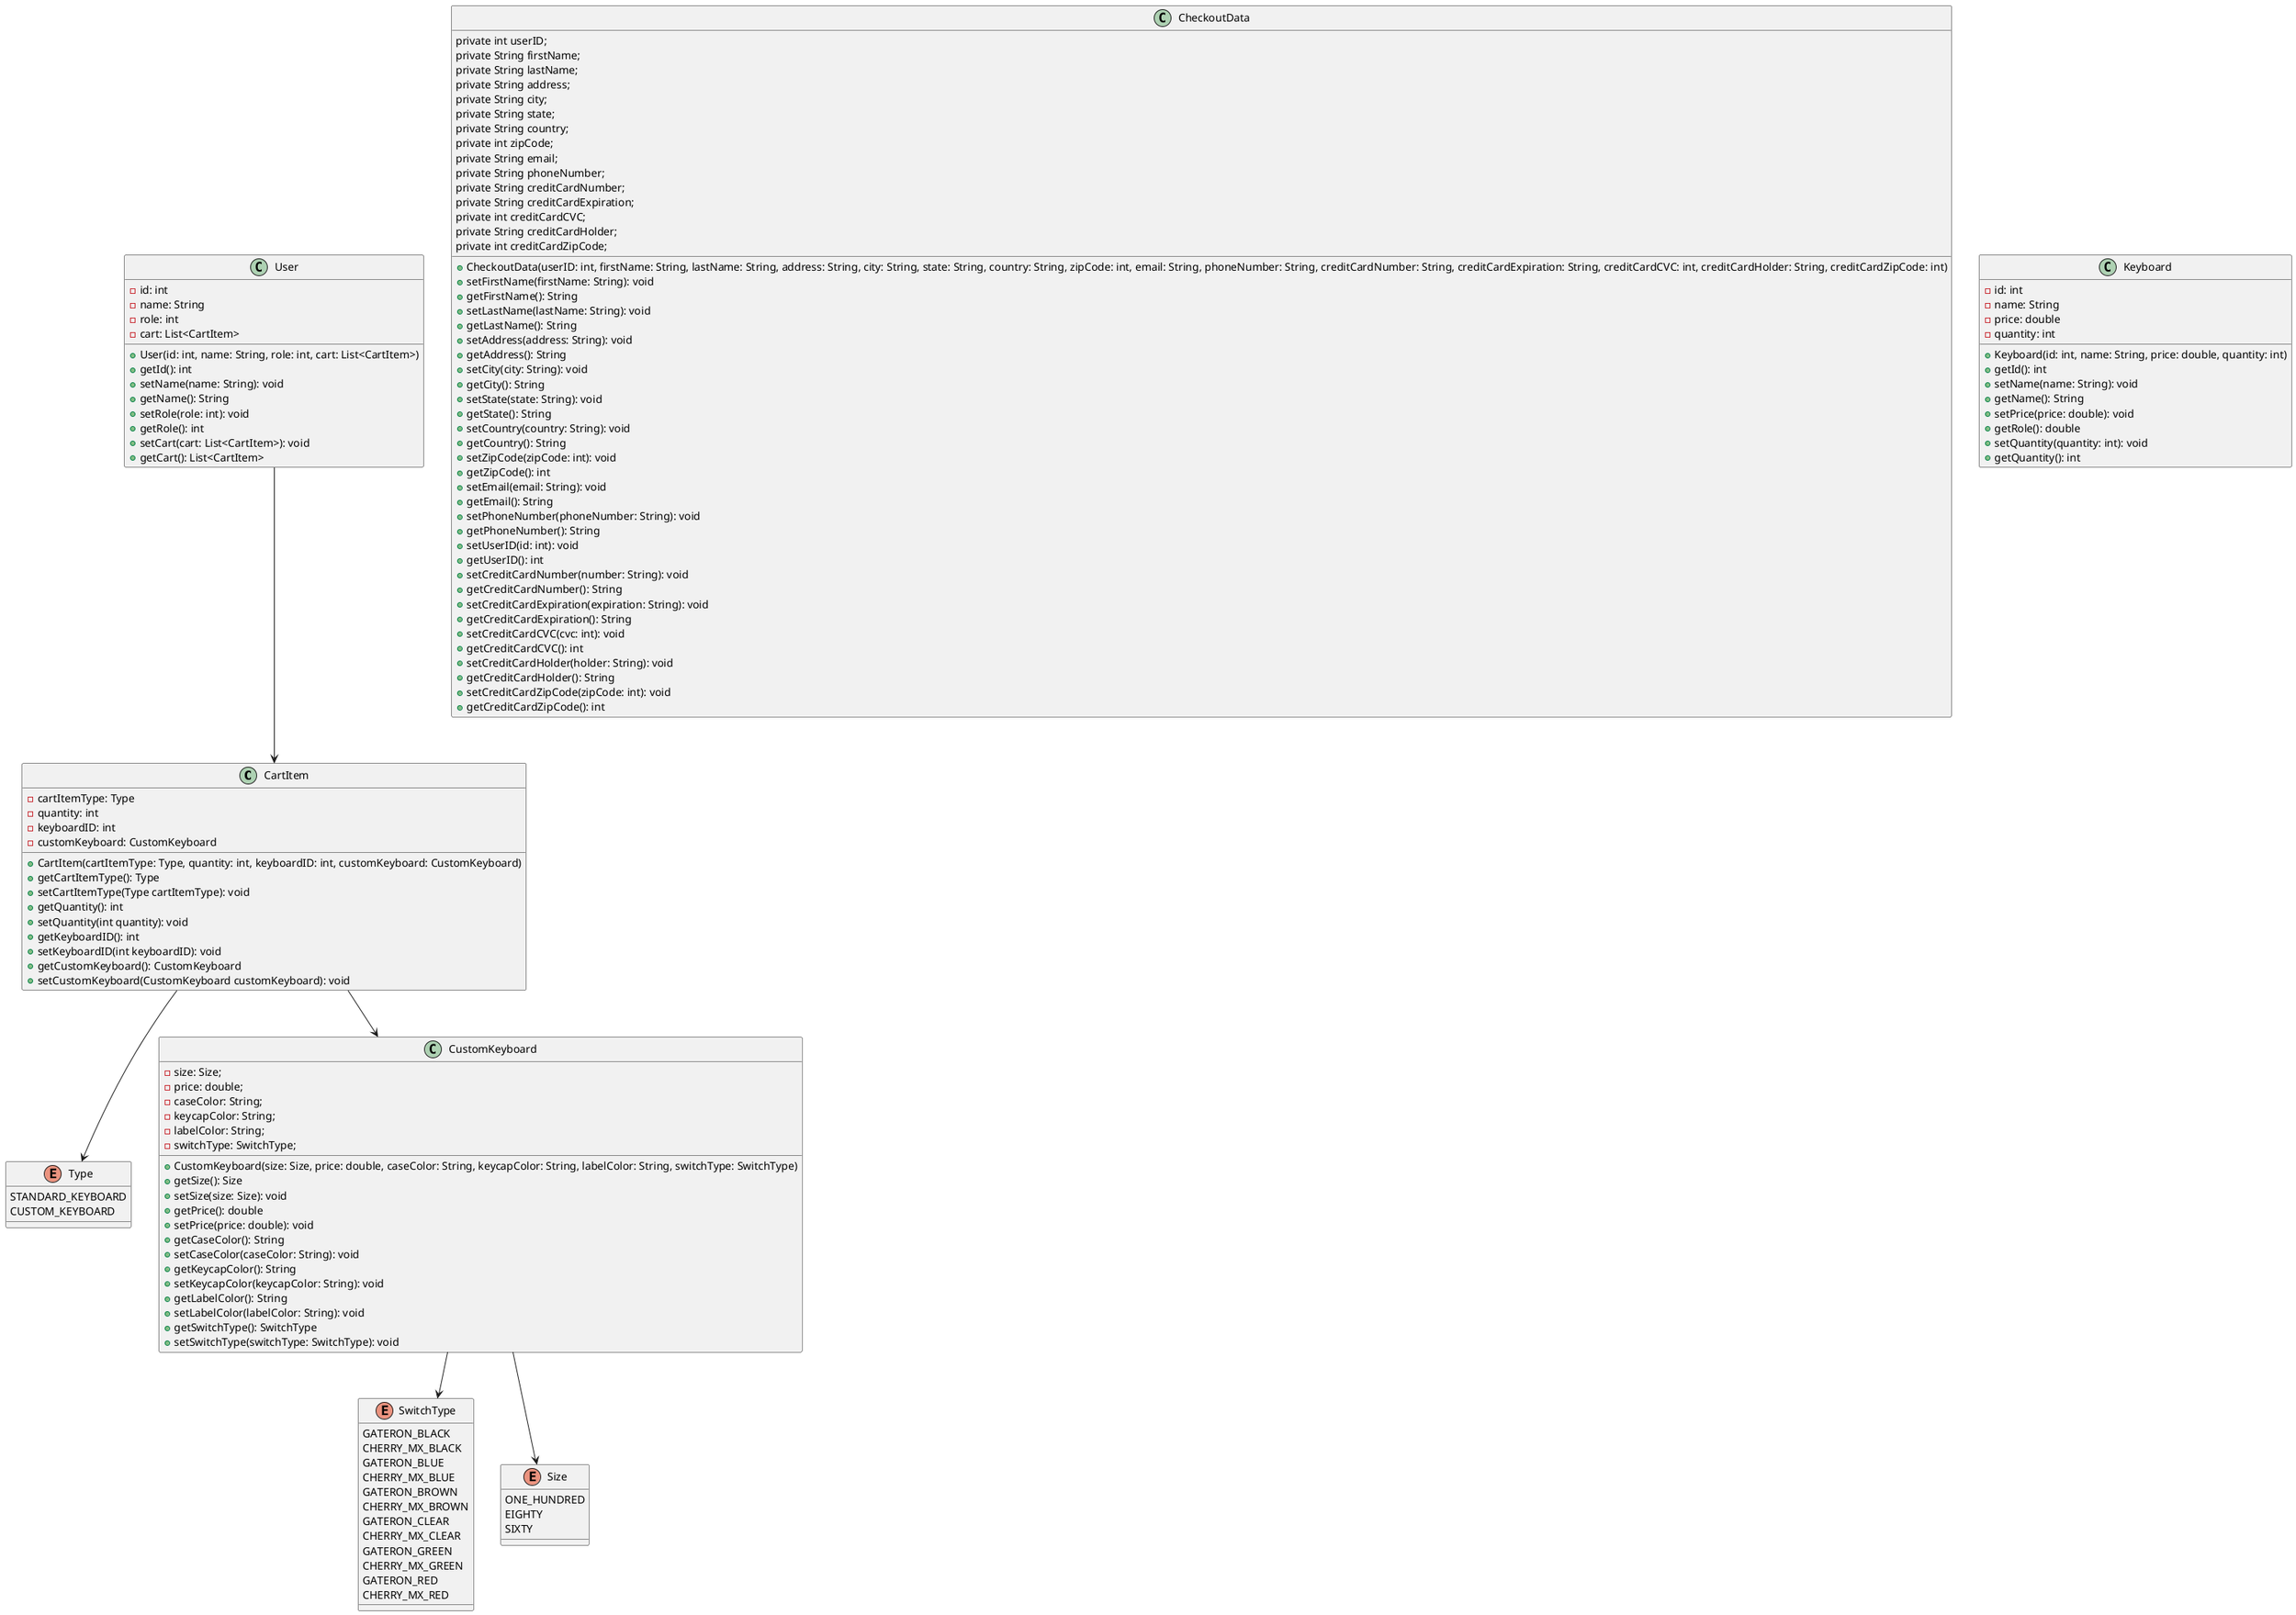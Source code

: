 @startuml "Model_Classes"

class CartItem {
  -cartItemType: Type
  -quantity: int
  -keyboardID: int
  -customKeyboard: CustomKeyboard
  +CartItem(cartItemType: Type, quantity: int, keyboardID: int, customKeyboard: CustomKeyboard)
  +getCartItemType(): Type
  +setCartItemType(Type cartItemType): void
  +getQuantity(): int
  +setQuantity(int quantity): void
  +getKeyboardID(): int
  +setKeyboardID(int keyboardID): void
  +getCustomKeyboard(): CustomKeyboard
  +setCustomKeyboard(CustomKeyboard customKeyboard): void
}

enum Type {
  STANDARD_KEYBOARD
  CUSTOM_KEYBOARD
}

class CustomKeyboard {
  -size: Size;
  -price: double;
  -caseColor: String;
  -keycapColor: String;
  -labelColor: String;
  -switchType: SwitchType;

  +CustomKeyboard(size: Size, price: double, caseColor: String, keycapColor: String, labelColor: String, switchType: SwitchType)
  +getSize(): Size
  +setSize(size: Size): void
  +getPrice(): double
  +setPrice(price: double): void
  +getCaseColor(): String
  +setCaseColor(caseColor: String): void
  +getKeycapColor(): String
  +setKeycapColor(keycapColor: String): void
  +getLabelColor(): String
  +setLabelColor(labelColor: String): void
  +getSwitchType(): SwitchType
  +setSwitchType(switchType: SwitchType): void
}

enum SwitchType {
  GATERON_BLACK
  CHERRY_MX_BLACK
  GATERON_BLUE
  CHERRY_MX_BLUE
  GATERON_BROWN
  CHERRY_MX_BROWN
  GATERON_CLEAR
  CHERRY_MX_CLEAR
  GATERON_GREEN
  CHERRY_MX_GREEN
  GATERON_RED
  CHERRY_MX_RED
}
  
enum Size {
 ONE_HUNDRED
 EIGHTY
 SIXTY
}

class CheckoutData {
  private int userID;
  private String firstName;
  private String lastName;
  private String address;
  private String city;
  private String state;
  private String country;
  private int zipCode;
  private String email;
  private String phoneNumber;
  private String creditCardNumber;
  private String creditCardExpiration;
  private int creditCardCVC;
  private String creditCardHolder;
  private int creditCardZipCode;
  +CheckoutData(userID: int, firstName: String, lastName: String, address: String, city: String, state: String, country: String, zipCode: int, email: String, phoneNumber: String, creditCardNumber: String, creditCardExpiration: String, creditCardCVC: int, creditCardHolder: String, creditCardZipCode: int)
  +setFirstName(firstName: String): void
  +getFirstName(): String
  +setLastName(lastName: String): void
  +getLastName(): String
  +setAddress(address: String): void
  +getAddress(): String
  +setCity(city: String): void
  +getCity(): String
  +setState(state: String): void
  +getState(): String
  +setCountry(country: String): void
  +getCountry(): String
  +setZipCode(zipCode: int): void
  +getZipCode(): int
  +setEmail(email: String): void
  +getEmail(): String 
  +setPhoneNumber(phoneNumber: String): void
  +getPhoneNumber(): String
  +setUserID(id: int): void
  +getUserID(): int
  +setCreditCardNumber(number: String): void
  +getCreditCardNumber(): String
  +setCreditCardExpiration(expiration: String): void
  +getCreditCardExpiration(): String
  +setCreditCardCVC(cvc: int): void
  +getCreditCardCVC(): int
  +setCreditCardHolder(holder: String): void 
  +getCreditCardHolder(): String
  +setCreditCardZipCode(zipCode: int): void
  +getCreditCardZipCode(): int
}

class Keyboard {
  -id: int
  -name: String
  -price: double
  -quantity: int
  +Keyboard(id: int, name: String, price: double, quantity: int)
  +getId(): int
  +setName(name: String): void
  +getName(): String
  +setPrice(price: double): void
  +getRole(): double
  +setQuantity(quantity: int): void
  +getQuantity(): int
}

class User {
  -id: int
  -name: String
  -role: int
  -cart: List<CartItem>
  +User(id: int, name: String, role: int, cart: List<CartItem>)
  +getId(): int
  +setName(name: String): void
  +getName(): String
  +setRole(role: int): void
  +getRole(): int
  +setCart(cart: List<CartItem>): void
  +getCart(): List<CartItem>
}

CartItem --> Type
CartItem --> CustomKeyboard
CustomKeyboard --> SwitchType
CustomKeyboard --> Size
User --> CartItem

@enduml